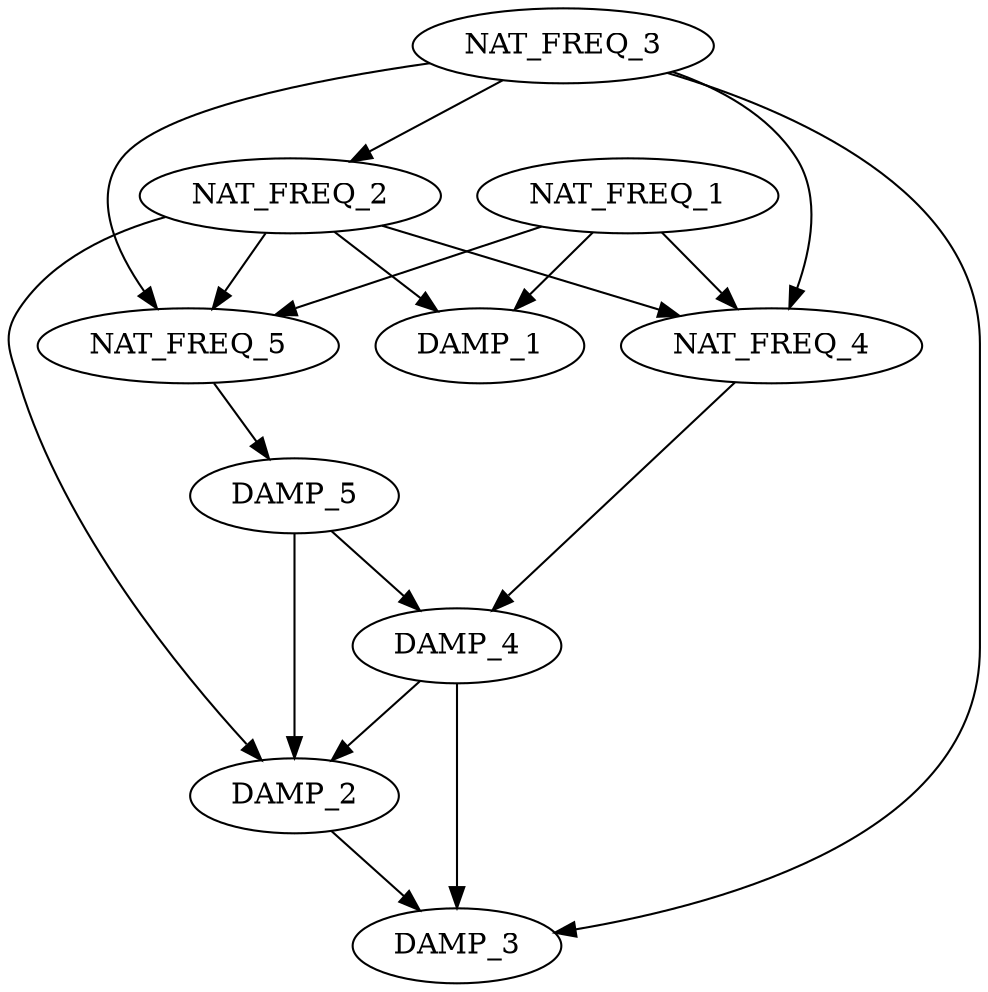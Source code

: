 strict digraph "" {
	NAT_FREQ_1 -> NAT_FREQ_4;
	NAT_FREQ_1 -> NAT_FREQ_5;
	NAT_FREQ_1 -> DAMP_1;
	NAT_FREQ_2 -> NAT_FREQ_4;
	NAT_FREQ_2 -> NAT_FREQ_5;
	NAT_FREQ_2 -> DAMP_1;
	NAT_FREQ_2 -> DAMP_2;
	NAT_FREQ_3 -> NAT_FREQ_2;
	NAT_FREQ_3 -> NAT_FREQ_4;
	NAT_FREQ_3 -> NAT_FREQ_5;
	NAT_FREQ_3 -> DAMP_3;
	NAT_FREQ_4 -> DAMP_4;
	NAT_FREQ_5 -> DAMP_5;
	DAMP_2 -> DAMP_3;
	DAMP_4 -> DAMP_2;
	DAMP_4 -> DAMP_3;
	DAMP_5 -> DAMP_2;
	DAMP_5 -> DAMP_4;
}
